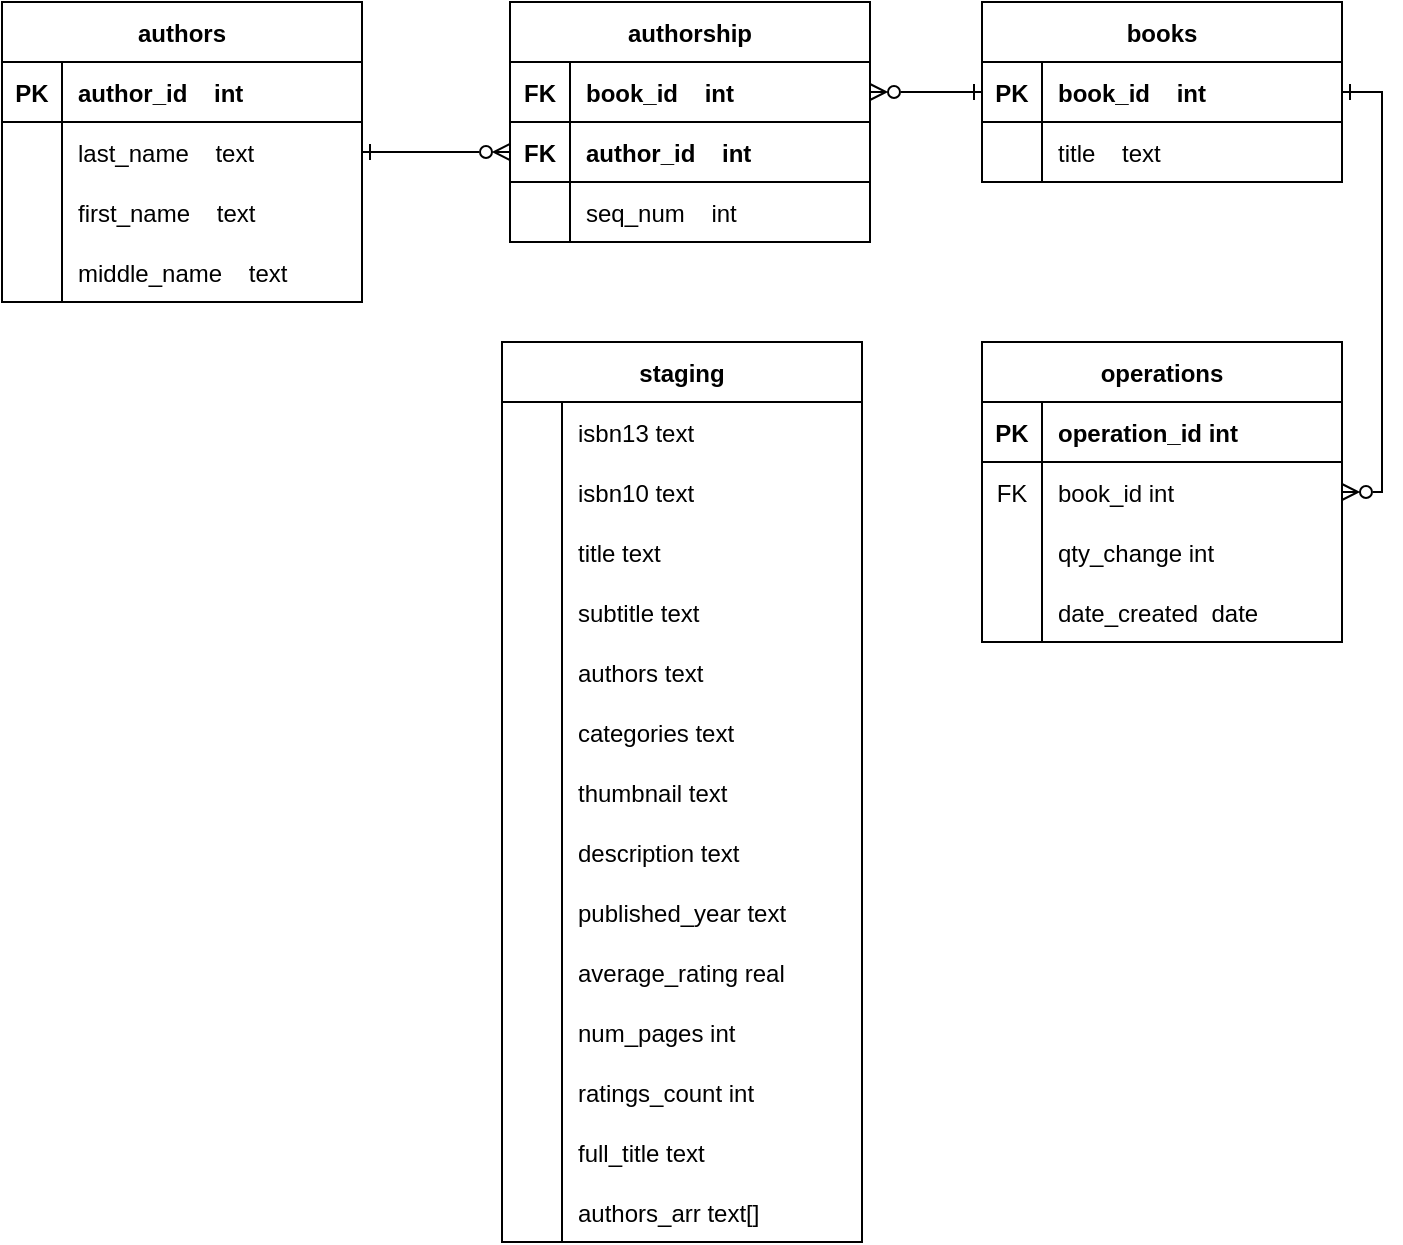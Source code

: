 <mxfile version="21.0.2" type="github">
  <diagram name="Страница 1" id="LTZR5l8aUDQ8o-Lvf_6u">
    <mxGraphModel dx="989" dy="537" grid="1" gridSize="10" guides="1" tooltips="1" connect="1" arrows="1" fold="1" page="1" pageScale="1" pageWidth="827" pageHeight="1169" math="0" shadow="0">
      <root>
        <mxCell id="0" />
        <mxCell id="1" parent="0" />
        <mxCell id="f2ypORxZmF1lD8zyLI17-5" value="authors" style="shape=table;startSize=30;container=1;collapsible=1;childLayout=tableLayout;fixedRows=1;rowLines=0;fontStyle=1;align=center;resizeLast=1;" parent="1" vertex="1">
          <mxGeometry x="70" y="70" width="180" height="150" as="geometry" />
        </mxCell>
        <mxCell id="f2ypORxZmF1lD8zyLI17-6" value="" style="shape=tableRow;horizontal=0;startSize=0;swimlaneHead=0;swimlaneBody=0;fillColor=none;collapsible=0;dropTarget=0;points=[[0,0.5],[1,0.5]];portConstraint=eastwest;top=0;left=0;right=0;bottom=1;" parent="f2ypORxZmF1lD8zyLI17-5" vertex="1">
          <mxGeometry y="30" width="180" height="30" as="geometry" />
        </mxCell>
        <mxCell id="f2ypORxZmF1lD8zyLI17-7" value="PK" style="shape=partialRectangle;connectable=0;fillColor=none;top=0;left=0;bottom=0;right=0;fontStyle=1;overflow=hidden;" parent="f2ypORxZmF1lD8zyLI17-6" vertex="1">
          <mxGeometry width="30" height="30" as="geometry">
            <mxRectangle width="30" height="30" as="alternateBounds" />
          </mxGeometry>
        </mxCell>
        <mxCell id="f2ypORxZmF1lD8zyLI17-8" value="author_id    int" style="shape=partialRectangle;connectable=0;fillColor=none;top=0;left=0;bottom=0;right=0;align=left;spacingLeft=6;fontStyle=1;overflow=hidden;" parent="f2ypORxZmF1lD8zyLI17-6" vertex="1">
          <mxGeometry x="30" width="150" height="30" as="geometry">
            <mxRectangle width="150" height="30" as="alternateBounds" />
          </mxGeometry>
        </mxCell>
        <mxCell id="f2ypORxZmF1lD8zyLI17-9" value="" style="shape=tableRow;horizontal=0;startSize=0;swimlaneHead=0;swimlaneBody=0;fillColor=none;collapsible=0;dropTarget=0;points=[[0,0.5],[1,0.5]];portConstraint=eastwest;top=0;left=0;right=0;bottom=0;" parent="f2ypORxZmF1lD8zyLI17-5" vertex="1">
          <mxGeometry y="60" width="180" height="30" as="geometry" />
        </mxCell>
        <mxCell id="f2ypORxZmF1lD8zyLI17-10" value="" style="shape=partialRectangle;connectable=0;fillColor=none;top=0;left=0;bottom=0;right=0;editable=1;overflow=hidden;" parent="f2ypORxZmF1lD8zyLI17-9" vertex="1">
          <mxGeometry width="30" height="30" as="geometry">
            <mxRectangle width="30" height="30" as="alternateBounds" />
          </mxGeometry>
        </mxCell>
        <mxCell id="f2ypORxZmF1lD8zyLI17-11" value="last_name    text" style="shape=partialRectangle;connectable=1;fillColor=none;top=0;left=0;bottom=0;right=0;align=left;spacingLeft=6;overflow=hidden;movable=1;resizable=1;rotatable=1;deletable=1;editable=1;locked=0;" parent="f2ypORxZmF1lD8zyLI17-9" vertex="1">
          <mxGeometry x="30" width="150" height="30" as="geometry">
            <mxRectangle width="150" height="30" as="alternateBounds" />
          </mxGeometry>
        </mxCell>
        <mxCell id="f2ypORxZmF1lD8zyLI17-12" value="" style="shape=tableRow;horizontal=0;startSize=0;swimlaneHead=0;swimlaneBody=0;fillColor=none;collapsible=0;dropTarget=0;points=[[0,0.5],[1,0.5]];portConstraint=eastwest;top=0;left=0;right=0;bottom=0;" parent="f2ypORxZmF1lD8zyLI17-5" vertex="1">
          <mxGeometry y="90" width="180" height="30" as="geometry" />
        </mxCell>
        <mxCell id="f2ypORxZmF1lD8zyLI17-13" value="" style="shape=partialRectangle;connectable=0;fillColor=none;top=0;left=0;bottom=0;right=0;editable=1;overflow=hidden;" parent="f2ypORxZmF1lD8zyLI17-12" vertex="1">
          <mxGeometry width="30" height="30" as="geometry">
            <mxRectangle width="30" height="30" as="alternateBounds" />
          </mxGeometry>
        </mxCell>
        <mxCell id="f2ypORxZmF1lD8zyLI17-14" value="first_name    text" style="shape=partialRectangle;connectable=0;fillColor=none;top=0;left=0;bottom=0;right=0;align=left;spacingLeft=6;overflow=hidden;" parent="f2ypORxZmF1lD8zyLI17-12" vertex="1">
          <mxGeometry x="30" width="150" height="30" as="geometry">
            <mxRectangle width="150" height="30" as="alternateBounds" />
          </mxGeometry>
        </mxCell>
        <mxCell id="f2ypORxZmF1lD8zyLI17-15" value="" style="shape=tableRow;horizontal=0;startSize=0;swimlaneHead=0;swimlaneBody=0;fillColor=none;collapsible=0;dropTarget=0;points=[[0,0.5],[1,0.5]];portConstraint=eastwest;top=0;left=0;right=0;bottom=0;" parent="f2ypORxZmF1lD8zyLI17-5" vertex="1">
          <mxGeometry y="120" width="180" height="30" as="geometry" />
        </mxCell>
        <mxCell id="f2ypORxZmF1lD8zyLI17-16" value="" style="shape=partialRectangle;connectable=0;fillColor=none;top=0;left=0;bottom=0;right=0;editable=1;overflow=hidden;" parent="f2ypORxZmF1lD8zyLI17-15" vertex="1">
          <mxGeometry width="30" height="30" as="geometry">
            <mxRectangle width="30" height="30" as="alternateBounds" />
          </mxGeometry>
        </mxCell>
        <mxCell id="f2ypORxZmF1lD8zyLI17-17" value="middle_name    text" style="shape=partialRectangle;connectable=0;fillColor=none;top=0;left=0;bottom=0;right=0;align=left;spacingLeft=6;overflow=hidden;" parent="f2ypORxZmF1lD8zyLI17-15" vertex="1">
          <mxGeometry x="30" width="150" height="30" as="geometry">
            <mxRectangle width="150" height="30" as="alternateBounds" />
          </mxGeometry>
        </mxCell>
        <mxCell id="f2ypORxZmF1lD8zyLI17-64" value="books" style="shape=table;startSize=30;container=1;collapsible=1;childLayout=tableLayout;fixedRows=1;rowLines=0;fontStyle=1;align=center;resizeLast=1;" parent="1" vertex="1">
          <mxGeometry x="560" y="70" width="180" height="90" as="geometry" />
        </mxCell>
        <mxCell id="f2ypORxZmF1lD8zyLI17-65" value="" style="shape=tableRow;horizontal=0;startSize=0;swimlaneHead=0;swimlaneBody=0;fillColor=none;collapsible=0;dropTarget=0;points=[[0,0.5],[1,0.5]];portConstraint=eastwest;top=0;left=0;right=0;bottom=1;" parent="f2ypORxZmF1lD8zyLI17-64" vertex="1">
          <mxGeometry y="30" width="180" height="30" as="geometry" />
        </mxCell>
        <mxCell id="f2ypORxZmF1lD8zyLI17-66" value="PK" style="shape=partialRectangle;connectable=0;fillColor=none;top=0;left=0;bottom=0;right=0;fontStyle=1;overflow=hidden;" parent="f2ypORxZmF1lD8zyLI17-65" vertex="1">
          <mxGeometry width="30" height="30" as="geometry">
            <mxRectangle width="30" height="30" as="alternateBounds" />
          </mxGeometry>
        </mxCell>
        <mxCell id="f2ypORxZmF1lD8zyLI17-67" value="book_id    int" style="shape=partialRectangle;connectable=0;fillColor=none;top=0;left=0;bottom=0;right=0;align=left;spacingLeft=6;fontStyle=1;overflow=hidden;" parent="f2ypORxZmF1lD8zyLI17-65" vertex="1">
          <mxGeometry x="30" width="150" height="30" as="geometry">
            <mxRectangle width="150" height="30" as="alternateBounds" />
          </mxGeometry>
        </mxCell>
        <mxCell id="f2ypORxZmF1lD8zyLI17-68" value="" style="shape=tableRow;horizontal=0;startSize=0;swimlaneHead=0;swimlaneBody=0;fillColor=none;collapsible=0;dropTarget=0;points=[[0,0.5],[1,0.5]];portConstraint=eastwest;top=0;left=0;right=0;bottom=0;" parent="f2ypORxZmF1lD8zyLI17-64" vertex="1">
          <mxGeometry y="60" width="180" height="30" as="geometry" />
        </mxCell>
        <mxCell id="f2ypORxZmF1lD8zyLI17-69" value="" style="shape=partialRectangle;connectable=0;fillColor=none;top=0;left=0;bottom=0;right=0;editable=1;overflow=hidden;" parent="f2ypORxZmF1lD8zyLI17-68" vertex="1">
          <mxGeometry width="30" height="30" as="geometry">
            <mxRectangle width="30" height="30" as="alternateBounds" />
          </mxGeometry>
        </mxCell>
        <mxCell id="f2ypORxZmF1lD8zyLI17-70" value="title    text" style="shape=partialRectangle;connectable=1;fillColor=none;top=0;left=0;bottom=0;right=0;align=left;spacingLeft=6;overflow=hidden;movable=1;resizable=1;rotatable=1;deletable=1;editable=1;locked=0;" parent="f2ypORxZmF1lD8zyLI17-68" vertex="1">
          <mxGeometry x="30" width="150" height="30" as="geometry">
            <mxRectangle width="150" height="30" as="alternateBounds" />
          </mxGeometry>
        </mxCell>
        <mxCell id="f2ypORxZmF1lD8zyLI17-77" value="authorship" style="shape=table;startSize=30;container=1;collapsible=1;childLayout=tableLayout;fixedRows=1;rowLines=0;fontStyle=1;align=center;resizeLast=1;" parent="1" vertex="1">
          <mxGeometry x="324" y="70" width="180" height="120" as="geometry" />
        </mxCell>
        <mxCell id="f2ypORxZmF1lD8zyLI17-78" value="" style="shape=tableRow;horizontal=0;startSize=0;swimlaneHead=0;swimlaneBody=0;fillColor=none;collapsible=0;dropTarget=0;points=[[0,0.5],[1,0.5]];portConstraint=eastwest;top=0;left=0;right=0;bottom=1;" parent="f2ypORxZmF1lD8zyLI17-77" vertex="1">
          <mxGeometry y="30" width="180" height="30" as="geometry" />
        </mxCell>
        <mxCell id="f2ypORxZmF1lD8zyLI17-79" value="FK" style="shape=partialRectangle;connectable=0;fillColor=none;top=0;left=0;bottom=0;right=0;fontStyle=1;overflow=hidden;" parent="f2ypORxZmF1lD8zyLI17-78" vertex="1">
          <mxGeometry width="30" height="30" as="geometry">
            <mxRectangle width="30" height="30" as="alternateBounds" />
          </mxGeometry>
        </mxCell>
        <mxCell id="f2ypORxZmF1lD8zyLI17-80" value="book_id    int" style="shape=partialRectangle;connectable=0;fillColor=none;top=0;left=0;bottom=0;right=0;align=left;spacingLeft=6;fontStyle=1;overflow=hidden;" parent="f2ypORxZmF1lD8zyLI17-78" vertex="1">
          <mxGeometry x="30" width="150" height="30" as="geometry">
            <mxRectangle width="150" height="30" as="alternateBounds" />
          </mxGeometry>
        </mxCell>
        <mxCell id="f2ypORxZmF1lD8zyLI17-84" value="" style="shape=tableRow;horizontal=0;startSize=0;swimlaneHead=0;swimlaneBody=0;fillColor=none;collapsible=0;dropTarget=0;points=[[0,0.5],[1,0.5]];portConstraint=eastwest;top=0;left=0;right=0;bottom=1;" parent="f2ypORxZmF1lD8zyLI17-77" vertex="1">
          <mxGeometry y="60" width="180" height="30" as="geometry" />
        </mxCell>
        <mxCell id="f2ypORxZmF1lD8zyLI17-85" value="FK" style="shape=partialRectangle;connectable=0;fillColor=none;top=0;left=0;bottom=0;right=0;fontStyle=1;overflow=hidden;" parent="f2ypORxZmF1lD8zyLI17-84" vertex="1">
          <mxGeometry width="30" height="30" as="geometry">
            <mxRectangle width="30" height="30" as="alternateBounds" />
          </mxGeometry>
        </mxCell>
        <mxCell id="f2ypORxZmF1lD8zyLI17-86" value="author_id    int" style="shape=partialRectangle;connectable=0;fillColor=none;top=0;left=0;bottom=0;right=0;align=left;spacingLeft=6;fontStyle=1;overflow=hidden;" parent="f2ypORxZmF1lD8zyLI17-84" vertex="1">
          <mxGeometry x="30" width="150" height="30" as="geometry">
            <mxRectangle width="150" height="30" as="alternateBounds" />
          </mxGeometry>
        </mxCell>
        <mxCell id="f2ypORxZmF1lD8zyLI17-81" value="" style="shape=tableRow;horizontal=0;startSize=0;swimlaneHead=0;swimlaneBody=0;fillColor=none;collapsible=0;dropTarget=0;points=[[0,0.5],[1,0.5]];portConstraint=eastwest;top=0;left=0;right=0;bottom=0;" parent="f2ypORxZmF1lD8zyLI17-77" vertex="1">
          <mxGeometry y="90" width="180" height="30" as="geometry" />
        </mxCell>
        <mxCell id="f2ypORxZmF1lD8zyLI17-82" value="" style="shape=partialRectangle;connectable=0;fillColor=none;top=0;left=0;bottom=0;right=0;editable=1;overflow=hidden;" parent="f2ypORxZmF1lD8zyLI17-81" vertex="1">
          <mxGeometry width="30" height="30" as="geometry">
            <mxRectangle width="30" height="30" as="alternateBounds" />
          </mxGeometry>
        </mxCell>
        <mxCell id="f2ypORxZmF1lD8zyLI17-83" value="seq_num    int" style="shape=partialRectangle;connectable=1;fillColor=none;top=0;left=0;bottom=0;right=0;align=left;spacingLeft=6;overflow=hidden;movable=1;resizable=1;rotatable=1;deletable=1;editable=1;locked=0;" parent="f2ypORxZmF1lD8zyLI17-81" vertex="1">
          <mxGeometry x="30" width="150" height="30" as="geometry">
            <mxRectangle width="150" height="30" as="alternateBounds" />
          </mxGeometry>
        </mxCell>
        <mxCell id="f2ypORxZmF1lD8zyLI17-88" style="edgeStyle=orthogonalEdgeStyle;rounded=0;orthogonalLoop=1;jettySize=auto;html=1;entryX=0;entryY=0.5;entryDx=0;entryDy=0;endArrow=ERzeroToMany;endFill=0;startArrow=ERone;startFill=0;exitX=1;exitY=0.5;exitDx=0;exitDy=0;" parent="1" source="f2ypORxZmF1lD8zyLI17-11" target="f2ypORxZmF1lD8zyLI17-84" edge="1">
          <mxGeometry relative="1" as="geometry" />
        </mxCell>
        <mxCell id="f2ypORxZmF1lD8zyLI17-89" style="edgeStyle=orthogonalEdgeStyle;rounded=0;orthogonalLoop=1;jettySize=auto;html=1;entryX=1;entryY=0.5;entryDx=0;entryDy=0;startArrow=ERone;startFill=0;endArrow=ERzeroToMany;endFill=0;" parent="1" source="f2ypORxZmF1lD8zyLI17-65" target="f2ypORxZmF1lD8zyLI17-78" edge="1">
          <mxGeometry relative="1" as="geometry" />
        </mxCell>
        <mxCell id="f2ypORxZmF1lD8zyLI17-90" value="operations" style="shape=table;startSize=30;container=1;collapsible=1;childLayout=tableLayout;fixedRows=1;rowLines=0;fontStyle=1;align=center;resizeLast=1;" parent="1" vertex="1">
          <mxGeometry x="560" y="240" width="180" height="150" as="geometry" />
        </mxCell>
        <mxCell id="f2ypORxZmF1lD8zyLI17-91" value="" style="shape=tableRow;horizontal=0;startSize=0;swimlaneHead=0;swimlaneBody=0;fillColor=none;collapsible=0;dropTarget=0;points=[[0,0.5],[1,0.5]];portConstraint=eastwest;top=0;left=0;right=0;bottom=1;" parent="f2ypORxZmF1lD8zyLI17-90" vertex="1">
          <mxGeometry y="30" width="180" height="30" as="geometry" />
        </mxCell>
        <mxCell id="f2ypORxZmF1lD8zyLI17-92" value="PK" style="shape=partialRectangle;connectable=0;fillColor=none;top=0;left=0;bottom=0;right=0;fontStyle=1;overflow=hidden;" parent="f2ypORxZmF1lD8zyLI17-91" vertex="1">
          <mxGeometry width="30" height="30" as="geometry">
            <mxRectangle width="30" height="30" as="alternateBounds" />
          </mxGeometry>
        </mxCell>
        <mxCell id="f2ypORxZmF1lD8zyLI17-93" value="operation_id int" style="shape=partialRectangle;connectable=0;fillColor=none;top=0;left=0;bottom=0;right=0;align=left;spacingLeft=6;fontStyle=1;overflow=hidden;" parent="f2ypORxZmF1lD8zyLI17-91" vertex="1">
          <mxGeometry x="30" width="150" height="30" as="geometry">
            <mxRectangle width="150" height="30" as="alternateBounds" />
          </mxGeometry>
        </mxCell>
        <mxCell id="f2ypORxZmF1lD8zyLI17-94" value="" style="shape=tableRow;horizontal=0;startSize=0;swimlaneHead=0;swimlaneBody=0;fillColor=none;collapsible=0;dropTarget=0;points=[[0,0.5],[1,0.5]];portConstraint=eastwest;top=0;left=0;right=0;bottom=0;" parent="f2ypORxZmF1lD8zyLI17-90" vertex="1">
          <mxGeometry y="60" width="180" height="30" as="geometry" />
        </mxCell>
        <mxCell id="f2ypORxZmF1lD8zyLI17-95" value="FK" style="shape=partialRectangle;connectable=0;fillColor=none;top=0;left=0;bottom=0;right=0;editable=1;overflow=hidden;" parent="f2ypORxZmF1lD8zyLI17-94" vertex="1">
          <mxGeometry width="30" height="30" as="geometry">
            <mxRectangle width="30" height="30" as="alternateBounds" />
          </mxGeometry>
        </mxCell>
        <mxCell id="f2ypORxZmF1lD8zyLI17-96" value="book_id int" style="shape=partialRectangle;connectable=0;fillColor=none;top=0;left=0;bottom=0;right=0;align=left;spacingLeft=6;overflow=hidden;" parent="f2ypORxZmF1lD8zyLI17-94" vertex="1">
          <mxGeometry x="30" width="150" height="30" as="geometry">
            <mxRectangle width="150" height="30" as="alternateBounds" />
          </mxGeometry>
        </mxCell>
        <mxCell id="f2ypORxZmF1lD8zyLI17-97" value="" style="shape=tableRow;horizontal=0;startSize=0;swimlaneHead=0;swimlaneBody=0;fillColor=none;collapsible=0;dropTarget=0;points=[[0,0.5],[1,0.5]];portConstraint=eastwest;top=0;left=0;right=0;bottom=0;" parent="f2ypORxZmF1lD8zyLI17-90" vertex="1">
          <mxGeometry y="90" width="180" height="30" as="geometry" />
        </mxCell>
        <mxCell id="f2ypORxZmF1lD8zyLI17-98" value="" style="shape=partialRectangle;connectable=0;fillColor=none;top=0;left=0;bottom=0;right=0;editable=1;overflow=hidden;" parent="f2ypORxZmF1lD8zyLI17-97" vertex="1">
          <mxGeometry width="30" height="30" as="geometry">
            <mxRectangle width="30" height="30" as="alternateBounds" />
          </mxGeometry>
        </mxCell>
        <mxCell id="f2ypORxZmF1lD8zyLI17-99" value="qty_change int " style="shape=partialRectangle;connectable=0;fillColor=none;top=0;left=0;bottom=0;right=0;align=left;spacingLeft=6;overflow=hidden;" parent="f2ypORxZmF1lD8zyLI17-97" vertex="1">
          <mxGeometry x="30" width="150" height="30" as="geometry">
            <mxRectangle width="150" height="30" as="alternateBounds" />
          </mxGeometry>
        </mxCell>
        <mxCell id="f2ypORxZmF1lD8zyLI17-100" value="" style="shape=tableRow;horizontal=0;startSize=0;swimlaneHead=0;swimlaneBody=0;fillColor=none;collapsible=0;dropTarget=0;points=[[0,0.5],[1,0.5]];portConstraint=eastwest;top=0;left=0;right=0;bottom=0;" parent="f2ypORxZmF1lD8zyLI17-90" vertex="1">
          <mxGeometry y="120" width="180" height="30" as="geometry" />
        </mxCell>
        <mxCell id="f2ypORxZmF1lD8zyLI17-101" value="" style="shape=partialRectangle;connectable=0;fillColor=none;top=0;left=0;bottom=0;right=0;editable=1;overflow=hidden;" parent="f2ypORxZmF1lD8zyLI17-100" vertex="1">
          <mxGeometry width="30" height="30" as="geometry">
            <mxRectangle width="30" height="30" as="alternateBounds" />
          </mxGeometry>
        </mxCell>
        <mxCell id="f2ypORxZmF1lD8zyLI17-102" value="date_created  date" style="shape=partialRectangle;connectable=0;fillColor=none;top=0;left=0;bottom=0;right=0;align=left;spacingLeft=6;overflow=hidden;" parent="f2ypORxZmF1lD8zyLI17-100" vertex="1">
          <mxGeometry x="30" width="150" height="30" as="geometry">
            <mxRectangle width="150" height="30" as="alternateBounds" />
          </mxGeometry>
        </mxCell>
        <mxCell id="f2ypORxZmF1lD8zyLI17-103" style="edgeStyle=orthogonalEdgeStyle;rounded=0;orthogonalLoop=1;jettySize=auto;html=1;exitX=1;exitY=0.5;exitDx=0;exitDy=0;entryX=1;entryY=0.5;entryDx=0;entryDy=0;startArrow=ERone;startFill=0;endArrow=ERzeroToMany;endFill=0;" parent="1" source="f2ypORxZmF1lD8zyLI17-65" target="f2ypORxZmF1lD8zyLI17-94" edge="1">
          <mxGeometry relative="1" as="geometry" />
        </mxCell>
        <mxCell id="HzhgKLPP2Tw2jC4KqGVl-1" value="staging" style="shape=table;startSize=30;container=1;collapsible=1;childLayout=tableLayout;fixedRows=1;rowLines=0;fontStyle=1;align=center;resizeLast=1;" vertex="1" parent="1">
          <mxGeometry x="320" y="240" width="180" height="450" as="geometry" />
        </mxCell>
        <mxCell id="HzhgKLPP2Tw2jC4KqGVl-5" value="" style="shape=tableRow;horizontal=0;startSize=0;swimlaneHead=0;swimlaneBody=0;fillColor=none;collapsible=0;dropTarget=0;points=[[0,0.5],[1,0.5]];portConstraint=eastwest;top=0;left=0;right=0;bottom=0;" vertex="1" parent="HzhgKLPP2Tw2jC4KqGVl-1">
          <mxGeometry y="30" width="180" height="30" as="geometry" />
        </mxCell>
        <mxCell id="HzhgKLPP2Tw2jC4KqGVl-6" value="" style="shape=partialRectangle;connectable=0;fillColor=none;top=0;left=0;bottom=0;right=0;editable=1;overflow=hidden;" vertex="1" parent="HzhgKLPP2Tw2jC4KqGVl-5">
          <mxGeometry width="30" height="30" as="geometry">
            <mxRectangle width="30" height="30" as="alternateBounds" />
          </mxGeometry>
        </mxCell>
        <mxCell id="HzhgKLPP2Tw2jC4KqGVl-7" value="isbn13 text" style="shape=partialRectangle;connectable=0;fillColor=none;top=0;left=0;bottom=0;right=0;align=left;spacingLeft=6;overflow=hidden;" vertex="1" parent="HzhgKLPP2Tw2jC4KqGVl-5">
          <mxGeometry x="30" width="150" height="30" as="geometry">
            <mxRectangle width="150" height="30" as="alternateBounds" />
          </mxGeometry>
        </mxCell>
        <mxCell id="HzhgKLPP2Tw2jC4KqGVl-11" value="" style="shape=tableRow;horizontal=0;startSize=0;swimlaneHead=0;swimlaneBody=0;fillColor=none;collapsible=0;dropTarget=0;points=[[0,0.5],[1,0.5]];portConstraint=eastwest;top=0;left=0;right=0;bottom=0;" vertex="1" parent="HzhgKLPP2Tw2jC4KqGVl-1">
          <mxGeometry y="60" width="180" height="30" as="geometry" />
        </mxCell>
        <mxCell id="HzhgKLPP2Tw2jC4KqGVl-12" value="" style="shape=partialRectangle;connectable=0;fillColor=none;top=0;left=0;bottom=0;right=0;editable=1;overflow=hidden;" vertex="1" parent="HzhgKLPP2Tw2jC4KqGVl-11">
          <mxGeometry width="30" height="30" as="geometry">
            <mxRectangle width="30" height="30" as="alternateBounds" />
          </mxGeometry>
        </mxCell>
        <mxCell id="HzhgKLPP2Tw2jC4KqGVl-13" value="isbn10 text" style="shape=partialRectangle;connectable=0;fillColor=none;top=0;left=0;bottom=0;right=0;align=left;spacingLeft=6;overflow=hidden;" vertex="1" parent="HzhgKLPP2Tw2jC4KqGVl-11">
          <mxGeometry x="30" width="150" height="30" as="geometry">
            <mxRectangle width="150" height="30" as="alternateBounds" />
          </mxGeometry>
        </mxCell>
        <mxCell id="HzhgKLPP2Tw2jC4KqGVl-14" value="" style="shape=tableRow;horizontal=0;startSize=0;swimlaneHead=0;swimlaneBody=0;fillColor=none;collapsible=0;dropTarget=0;points=[[0,0.5],[1,0.5]];portConstraint=eastwest;top=0;left=0;right=0;bottom=0;" vertex="1" parent="HzhgKLPP2Tw2jC4KqGVl-1">
          <mxGeometry y="90" width="180" height="30" as="geometry" />
        </mxCell>
        <mxCell id="HzhgKLPP2Tw2jC4KqGVl-15" value="" style="shape=partialRectangle;connectable=0;fillColor=none;top=0;left=0;bottom=0;right=0;editable=1;overflow=hidden;" vertex="1" parent="HzhgKLPP2Tw2jC4KqGVl-14">
          <mxGeometry width="30" height="30" as="geometry">
            <mxRectangle width="30" height="30" as="alternateBounds" />
          </mxGeometry>
        </mxCell>
        <mxCell id="HzhgKLPP2Tw2jC4KqGVl-16" value="title text" style="shape=partialRectangle;connectable=0;fillColor=none;top=0;left=0;bottom=0;right=0;align=left;spacingLeft=6;overflow=hidden;" vertex="1" parent="HzhgKLPP2Tw2jC4KqGVl-14">
          <mxGeometry x="30" width="150" height="30" as="geometry">
            <mxRectangle width="150" height="30" as="alternateBounds" />
          </mxGeometry>
        </mxCell>
        <mxCell id="HzhgKLPP2Tw2jC4KqGVl-17" value="" style="shape=tableRow;horizontal=0;startSize=0;swimlaneHead=0;swimlaneBody=0;fillColor=none;collapsible=0;dropTarget=0;points=[[0,0.5],[1,0.5]];portConstraint=eastwest;top=0;left=0;right=0;bottom=0;" vertex="1" parent="HzhgKLPP2Tw2jC4KqGVl-1">
          <mxGeometry y="120" width="180" height="30" as="geometry" />
        </mxCell>
        <mxCell id="HzhgKLPP2Tw2jC4KqGVl-18" value="" style="shape=partialRectangle;connectable=0;fillColor=none;top=0;left=0;bottom=0;right=0;editable=1;overflow=hidden;" vertex="1" parent="HzhgKLPP2Tw2jC4KqGVl-17">
          <mxGeometry width="30" height="30" as="geometry">
            <mxRectangle width="30" height="30" as="alternateBounds" />
          </mxGeometry>
        </mxCell>
        <mxCell id="HzhgKLPP2Tw2jC4KqGVl-19" value="subtitle text" style="shape=partialRectangle;connectable=0;fillColor=none;top=0;left=0;bottom=0;right=0;align=left;spacingLeft=6;overflow=hidden;" vertex="1" parent="HzhgKLPP2Tw2jC4KqGVl-17">
          <mxGeometry x="30" width="150" height="30" as="geometry">
            <mxRectangle width="150" height="30" as="alternateBounds" />
          </mxGeometry>
        </mxCell>
        <mxCell id="HzhgKLPP2Tw2jC4KqGVl-20" value="" style="shape=tableRow;horizontal=0;startSize=0;swimlaneHead=0;swimlaneBody=0;fillColor=none;collapsible=0;dropTarget=0;points=[[0,0.5],[1,0.5]];portConstraint=eastwest;top=0;left=0;right=0;bottom=0;" vertex="1" parent="HzhgKLPP2Tw2jC4KqGVl-1">
          <mxGeometry y="150" width="180" height="30" as="geometry" />
        </mxCell>
        <mxCell id="HzhgKLPP2Tw2jC4KqGVl-21" value="" style="shape=partialRectangle;connectable=0;fillColor=none;top=0;left=0;bottom=0;right=0;editable=1;overflow=hidden;" vertex="1" parent="HzhgKLPP2Tw2jC4KqGVl-20">
          <mxGeometry width="30" height="30" as="geometry">
            <mxRectangle width="30" height="30" as="alternateBounds" />
          </mxGeometry>
        </mxCell>
        <mxCell id="HzhgKLPP2Tw2jC4KqGVl-22" value="authors text" style="shape=partialRectangle;connectable=0;fillColor=none;top=0;left=0;bottom=0;right=0;align=left;spacingLeft=6;overflow=hidden;" vertex="1" parent="HzhgKLPP2Tw2jC4KqGVl-20">
          <mxGeometry x="30" width="150" height="30" as="geometry">
            <mxRectangle width="150" height="30" as="alternateBounds" />
          </mxGeometry>
        </mxCell>
        <mxCell id="HzhgKLPP2Tw2jC4KqGVl-23" value="" style="shape=tableRow;horizontal=0;startSize=0;swimlaneHead=0;swimlaneBody=0;fillColor=none;collapsible=0;dropTarget=0;points=[[0,0.5],[1,0.5]];portConstraint=eastwest;top=0;left=0;right=0;bottom=0;" vertex="1" parent="HzhgKLPP2Tw2jC4KqGVl-1">
          <mxGeometry y="180" width="180" height="30" as="geometry" />
        </mxCell>
        <mxCell id="HzhgKLPP2Tw2jC4KqGVl-24" value="" style="shape=partialRectangle;connectable=0;fillColor=none;top=0;left=0;bottom=0;right=0;editable=1;overflow=hidden;" vertex="1" parent="HzhgKLPP2Tw2jC4KqGVl-23">
          <mxGeometry width="30" height="30" as="geometry">
            <mxRectangle width="30" height="30" as="alternateBounds" />
          </mxGeometry>
        </mxCell>
        <mxCell id="HzhgKLPP2Tw2jC4KqGVl-25" value="categories text" style="shape=partialRectangle;connectable=0;fillColor=none;top=0;left=0;bottom=0;right=0;align=left;spacingLeft=6;overflow=hidden;" vertex="1" parent="HzhgKLPP2Tw2jC4KqGVl-23">
          <mxGeometry x="30" width="150" height="30" as="geometry">
            <mxRectangle width="150" height="30" as="alternateBounds" />
          </mxGeometry>
        </mxCell>
        <mxCell id="HzhgKLPP2Tw2jC4KqGVl-26" value="" style="shape=tableRow;horizontal=0;startSize=0;swimlaneHead=0;swimlaneBody=0;fillColor=none;collapsible=0;dropTarget=0;points=[[0,0.5],[1,0.5]];portConstraint=eastwest;top=0;left=0;right=0;bottom=0;" vertex="1" parent="HzhgKLPP2Tw2jC4KqGVl-1">
          <mxGeometry y="210" width="180" height="30" as="geometry" />
        </mxCell>
        <mxCell id="HzhgKLPP2Tw2jC4KqGVl-27" value="" style="shape=partialRectangle;connectable=0;fillColor=none;top=0;left=0;bottom=0;right=0;editable=1;overflow=hidden;" vertex="1" parent="HzhgKLPP2Tw2jC4KqGVl-26">
          <mxGeometry width="30" height="30" as="geometry">
            <mxRectangle width="30" height="30" as="alternateBounds" />
          </mxGeometry>
        </mxCell>
        <mxCell id="HzhgKLPP2Tw2jC4KqGVl-28" value="thumbnail text" style="shape=partialRectangle;connectable=0;fillColor=none;top=0;left=0;bottom=0;right=0;align=left;spacingLeft=6;overflow=hidden;" vertex="1" parent="HzhgKLPP2Tw2jC4KqGVl-26">
          <mxGeometry x="30" width="150" height="30" as="geometry">
            <mxRectangle width="150" height="30" as="alternateBounds" />
          </mxGeometry>
        </mxCell>
        <mxCell id="HzhgKLPP2Tw2jC4KqGVl-29" value="" style="shape=tableRow;horizontal=0;startSize=0;swimlaneHead=0;swimlaneBody=0;fillColor=none;collapsible=0;dropTarget=0;points=[[0,0.5],[1,0.5]];portConstraint=eastwest;top=0;left=0;right=0;bottom=0;" vertex="1" parent="HzhgKLPP2Tw2jC4KqGVl-1">
          <mxGeometry y="240" width="180" height="30" as="geometry" />
        </mxCell>
        <mxCell id="HzhgKLPP2Tw2jC4KqGVl-30" value="" style="shape=partialRectangle;connectable=0;fillColor=none;top=0;left=0;bottom=0;right=0;editable=1;overflow=hidden;" vertex="1" parent="HzhgKLPP2Tw2jC4KqGVl-29">
          <mxGeometry width="30" height="30" as="geometry">
            <mxRectangle width="30" height="30" as="alternateBounds" />
          </mxGeometry>
        </mxCell>
        <mxCell id="HzhgKLPP2Tw2jC4KqGVl-31" value="description text" style="shape=partialRectangle;connectable=0;fillColor=none;top=0;left=0;bottom=0;right=0;align=left;spacingLeft=6;overflow=hidden;" vertex="1" parent="HzhgKLPP2Tw2jC4KqGVl-29">
          <mxGeometry x="30" width="150" height="30" as="geometry">
            <mxRectangle width="150" height="30" as="alternateBounds" />
          </mxGeometry>
        </mxCell>
        <mxCell id="HzhgKLPP2Tw2jC4KqGVl-32" value="" style="shape=tableRow;horizontal=0;startSize=0;swimlaneHead=0;swimlaneBody=0;fillColor=none;collapsible=0;dropTarget=0;points=[[0,0.5],[1,0.5]];portConstraint=eastwest;top=0;left=0;right=0;bottom=0;" vertex="1" parent="HzhgKLPP2Tw2jC4KqGVl-1">
          <mxGeometry y="270" width="180" height="30" as="geometry" />
        </mxCell>
        <mxCell id="HzhgKLPP2Tw2jC4KqGVl-33" value="" style="shape=partialRectangle;connectable=0;fillColor=none;top=0;left=0;bottom=0;right=0;editable=1;overflow=hidden;" vertex="1" parent="HzhgKLPP2Tw2jC4KqGVl-32">
          <mxGeometry width="30" height="30" as="geometry">
            <mxRectangle width="30" height="30" as="alternateBounds" />
          </mxGeometry>
        </mxCell>
        <mxCell id="HzhgKLPP2Tw2jC4KqGVl-34" value="published_year text" style="shape=partialRectangle;connectable=0;fillColor=none;top=0;left=0;bottom=0;right=0;align=left;spacingLeft=6;overflow=hidden;" vertex="1" parent="HzhgKLPP2Tw2jC4KqGVl-32">
          <mxGeometry x="30" width="150" height="30" as="geometry">
            <mxRectangle width="150" height="30" as="alternateBounds" />
          </mxGeometry>
        </mxCell>
        <mxCell id="HzhgKLPP2Tw2jC4KqGVl-35" value="" style="shape=tableRow;horizontal=0;startSize=0;swimlaneHead=0;swimlaneBody=0;fillColor=none;collapsible=0;dropTarget=0;points=[[0,0.5],[1,0.5]];portConstraint=eastwest;top=0;left=0;right=0;bottom=0;" vertex="1" parent="HzhgKLPP2Tw2jC4KqGVl-1">
          <mxGeometry y="300" width="180" height="30" as="geometry" />
        </mxCell>
        <mxCell id="HzhgKLPP2Tw2jC4KqGVl-36" value="" style="shape=partialRectangle;connectable=0;fillColor=none;top=0;left=0;bottom=0;right=0;editable=1;overflow=hidden;" vertex="1" parent="HzhgKLPP2Tw2jC4KqGVl-35">
          <mxGeometry width="30" height="30" as="geometry">
            <mxRectangle width="30" height="30" as="alternateBounds" />
          </mxGeometry>
        </mxCell>
        <mxCell id="HzhgKLPP2Tw2jC4KqGVl-37" value="average_rating real" style="shape=partialRectangle;connectable=0;fillColor=none;top=0;left=0;bottom=0;right=0;align=left;spacingLeft=6;overflow=hidden;" vertex="1" parent="HzhgKLPP2Tw2jC4KqGVl-35">
          <mxGeometry x="30" width="150" height="30" as="geometry">
            <mxRectangle width="150" height="30" as="alternateBounds" />
          </mxGeometry>
        </mxCell>
        <mxCell id="HzhgKLPP2Tw2jC4KqGVl-38" value="" style="shape=tableRow;horizontal=0;startSize=0;swimlaneHead=0;swimlaneBody=0;fillColor=none;collapsible=0;dropTarget=0;points=[[0,0.5],[1,0.5]];portConstraint=eastwest;top=0;left=0;right=0;bottom=0;" vertex="1" parent="HzhgKLPP2Tw2jC4KqGVl-1">
          <mxGeometry y="330" width="180" height="30" as="geometry" />
        </mxCell>
        <mxCell id="HzhgKLPP2Tw2jC4KqGVl-39" value="" style="shape=partialRectangle;connectable=0;fillColor=none;top=0;left=0;bottom=0;right=0;editable=1;overflow=hidden;" vertex="1" parent="HzhgKLPP2Tw2jC4KqGVl-38">
          <mxGeometry width="30" height="30" as="geometry">
            <mxRectangle width="30" height="30" as="alternateBounds" />
          </mxGeometry>
        </mxCell>
        <mxCell id="HzhgKLPP2Tw2jC4KqGVl-40" value="num_pages int" style="shape=partialRectangle;connectable=0;fillColor=none;top=0;left=0;bottom=0;right=0;align=left;spacingLeft=6;overflow=hidden;" vertex="1" parent="HzhgKLPP2Tw2jC4KqGVl-38">
          <mxGeometry x="30" width="150" height="30" as="geometry">
            <mxRectangle width="150" height="30" as="alternateBounds" />
          </mxGeometry>
        </mxCell>
        <mxCell id="HzhgKLPP2Tw2jC4KqGVl-41" value="" style="shape=tableRow;horizontal=0;startSize=0;swimlaneHead=0;swimlaneBody=0;fillColor=none;collapsible=0;dropTarget=0;points=[[0,0.5],[1,0.5]];portConstraint=eastwest;top=0;left=0;right=0;bottom=0;" vertex="1" parent="HzhgKLPP2Tw2jC4KqGVl-1">
          <mxGeometry y="360" width="180" height="30" as="geometry" />
        </mxCell>
        <mxCell id="HzhgKLPP2Tw2jC4KqGVl-42" value="" style="shape=partialRectangle;connectable=0;fillColor=none;top=0;left=0;bottom=0;right=0;editable=1;overflow=hidden;" vertex="1" parent="HzhgKLPP2Tw2jC4KqGVl-41">
          <mxGeometry width="30" height="30" as="geometry">
            <mxRectangle width="30" height="30" as="alternateBounds" />
          </mxGeometry>
        </mxCell>
        <mxCell id="HzhgKLPP2Tw2jC4KqGVl-43" value="ratings_count int" style="shape=partialRectangle;connectable=0;fillColor=none;top=0;left=0;bottom=0;right=0;align=left;spacingLeft=6;overflow=hidden;" vertex="1" parent="HzhgKLPP2Tw2jC4KqGVl-41">
          <mxGeometry x="30" width="150" height="30" as="geometry">
            <mxRectangle width="150" height="30" as="alternateBounds" />
          </mxGeometry>
        </mxCell>
        <mxCell id="HzhgKLPP2Tw2jC4KqGVl-44" value="" style="shape=tableRow;horizontal=0;startSize=0;swimlaneHead=0;swimlaneBody=0;fillColor=none;collapsible=0;dropTarget=0;points=[[0,0.5],[1,0.5]];portConstraint=eastwest;top=0;left=0;right=0;bottom=0;" vertex="1" parent="HzhgKLPP2Tw2jC4KqGVl-1">
          <mxGeometry y="390" width="180" height="30" as="geometry" />
        </mxCell>
        <mxCell id="HzhgKLPP2Tw2jC4KqGVl-45" value="" style="shape=partialRectangle;connectable=0;fillColor=none;top=0;left=0;bottom=0;right=0;editable=1;overflow=hidden;" vertex="1" parent="HzhgKLPP2Tw2jC4KqGVl-44">
          <mxGeometry width="30" height="30" as="geometry">
            <mxRectangle width="30" height="30" as="alternateBounds" />
          </mxGeometry>
        </mxCell>
        <mxCell id="HzhgKLPP2Tw2jC4KqGVl-46" value="full_title text" style="shape=partialRectangle;connectable=0;fillColor=none;top=0;left=0;bottom=0;right=0;align=left;spacingLeft=6;overflow=hidden;" vertex="1" parent="HzhgKLPP2Tw2jC4KqGVl-44">
          <mxGeometry x="30" width="150" height="30" as="geometry">
            <mxRectangle width="150" height="30" as="alternateBounds" />
          </mxGeometry>
        </mxCell>
        <mxCell id="HzhgKLPP2Tw2jC4KqGVl-47" value="" style="shape=tableRow;horizontal=0;startSize=0;swimlaneHead=0;swimlaneBody=0;fillColor=none;collapsible=0;dropTarget=0;points=[[0,0.5],[1,0.5]];portConstraint=eastwest;top=0;left=0;right=0;bottom=0;" vertex="1" parent="HzhgKLPP2Tw2jC4KqGVl-1">
          <mxGeometry y="420" width="180" height="30" as="geometry" />
        </mxCell>
        <mxCell id="HzhgKLPP2Tw2jC4KqGVl-48" value="" style="shape=partialRectangle;connectable=0;fillColor=none;top=0;left=0;bottom=0;right=0;editable=1;overflow=hidden;" vertex="1" parent="HzhgKLPP2Tw2jC4KqGVl-47">
          <mxGeometry width="30" height="30" as="geometry">
            <mxRectangle width="30" height="30" as="alternateBounds" />
          </mxGeometry>
        </mxCell>
        <mxCell id="HzhgKLPP2Tw2jC4KqGVl-49" value="authors_arr text[]" style="shape=partialRectangle;connectable=0;fillColor=none;top=0;left=0;bottom=0;right=0;align=left;spacingLeft=6;overflow=hidden;" vertex="1" parent="HzhgKLPP2Tw2jC4KqGVl-47">
          <mxGeometry x="30" width="150" height="30" as="geometry">
            <mxRectangle width="150" height="30" as="alternateBounds" />
          </mxGeometry>
        </mxCell>
      </root>
    </mxGraphModel>
  </diagram>
</mxfile>
